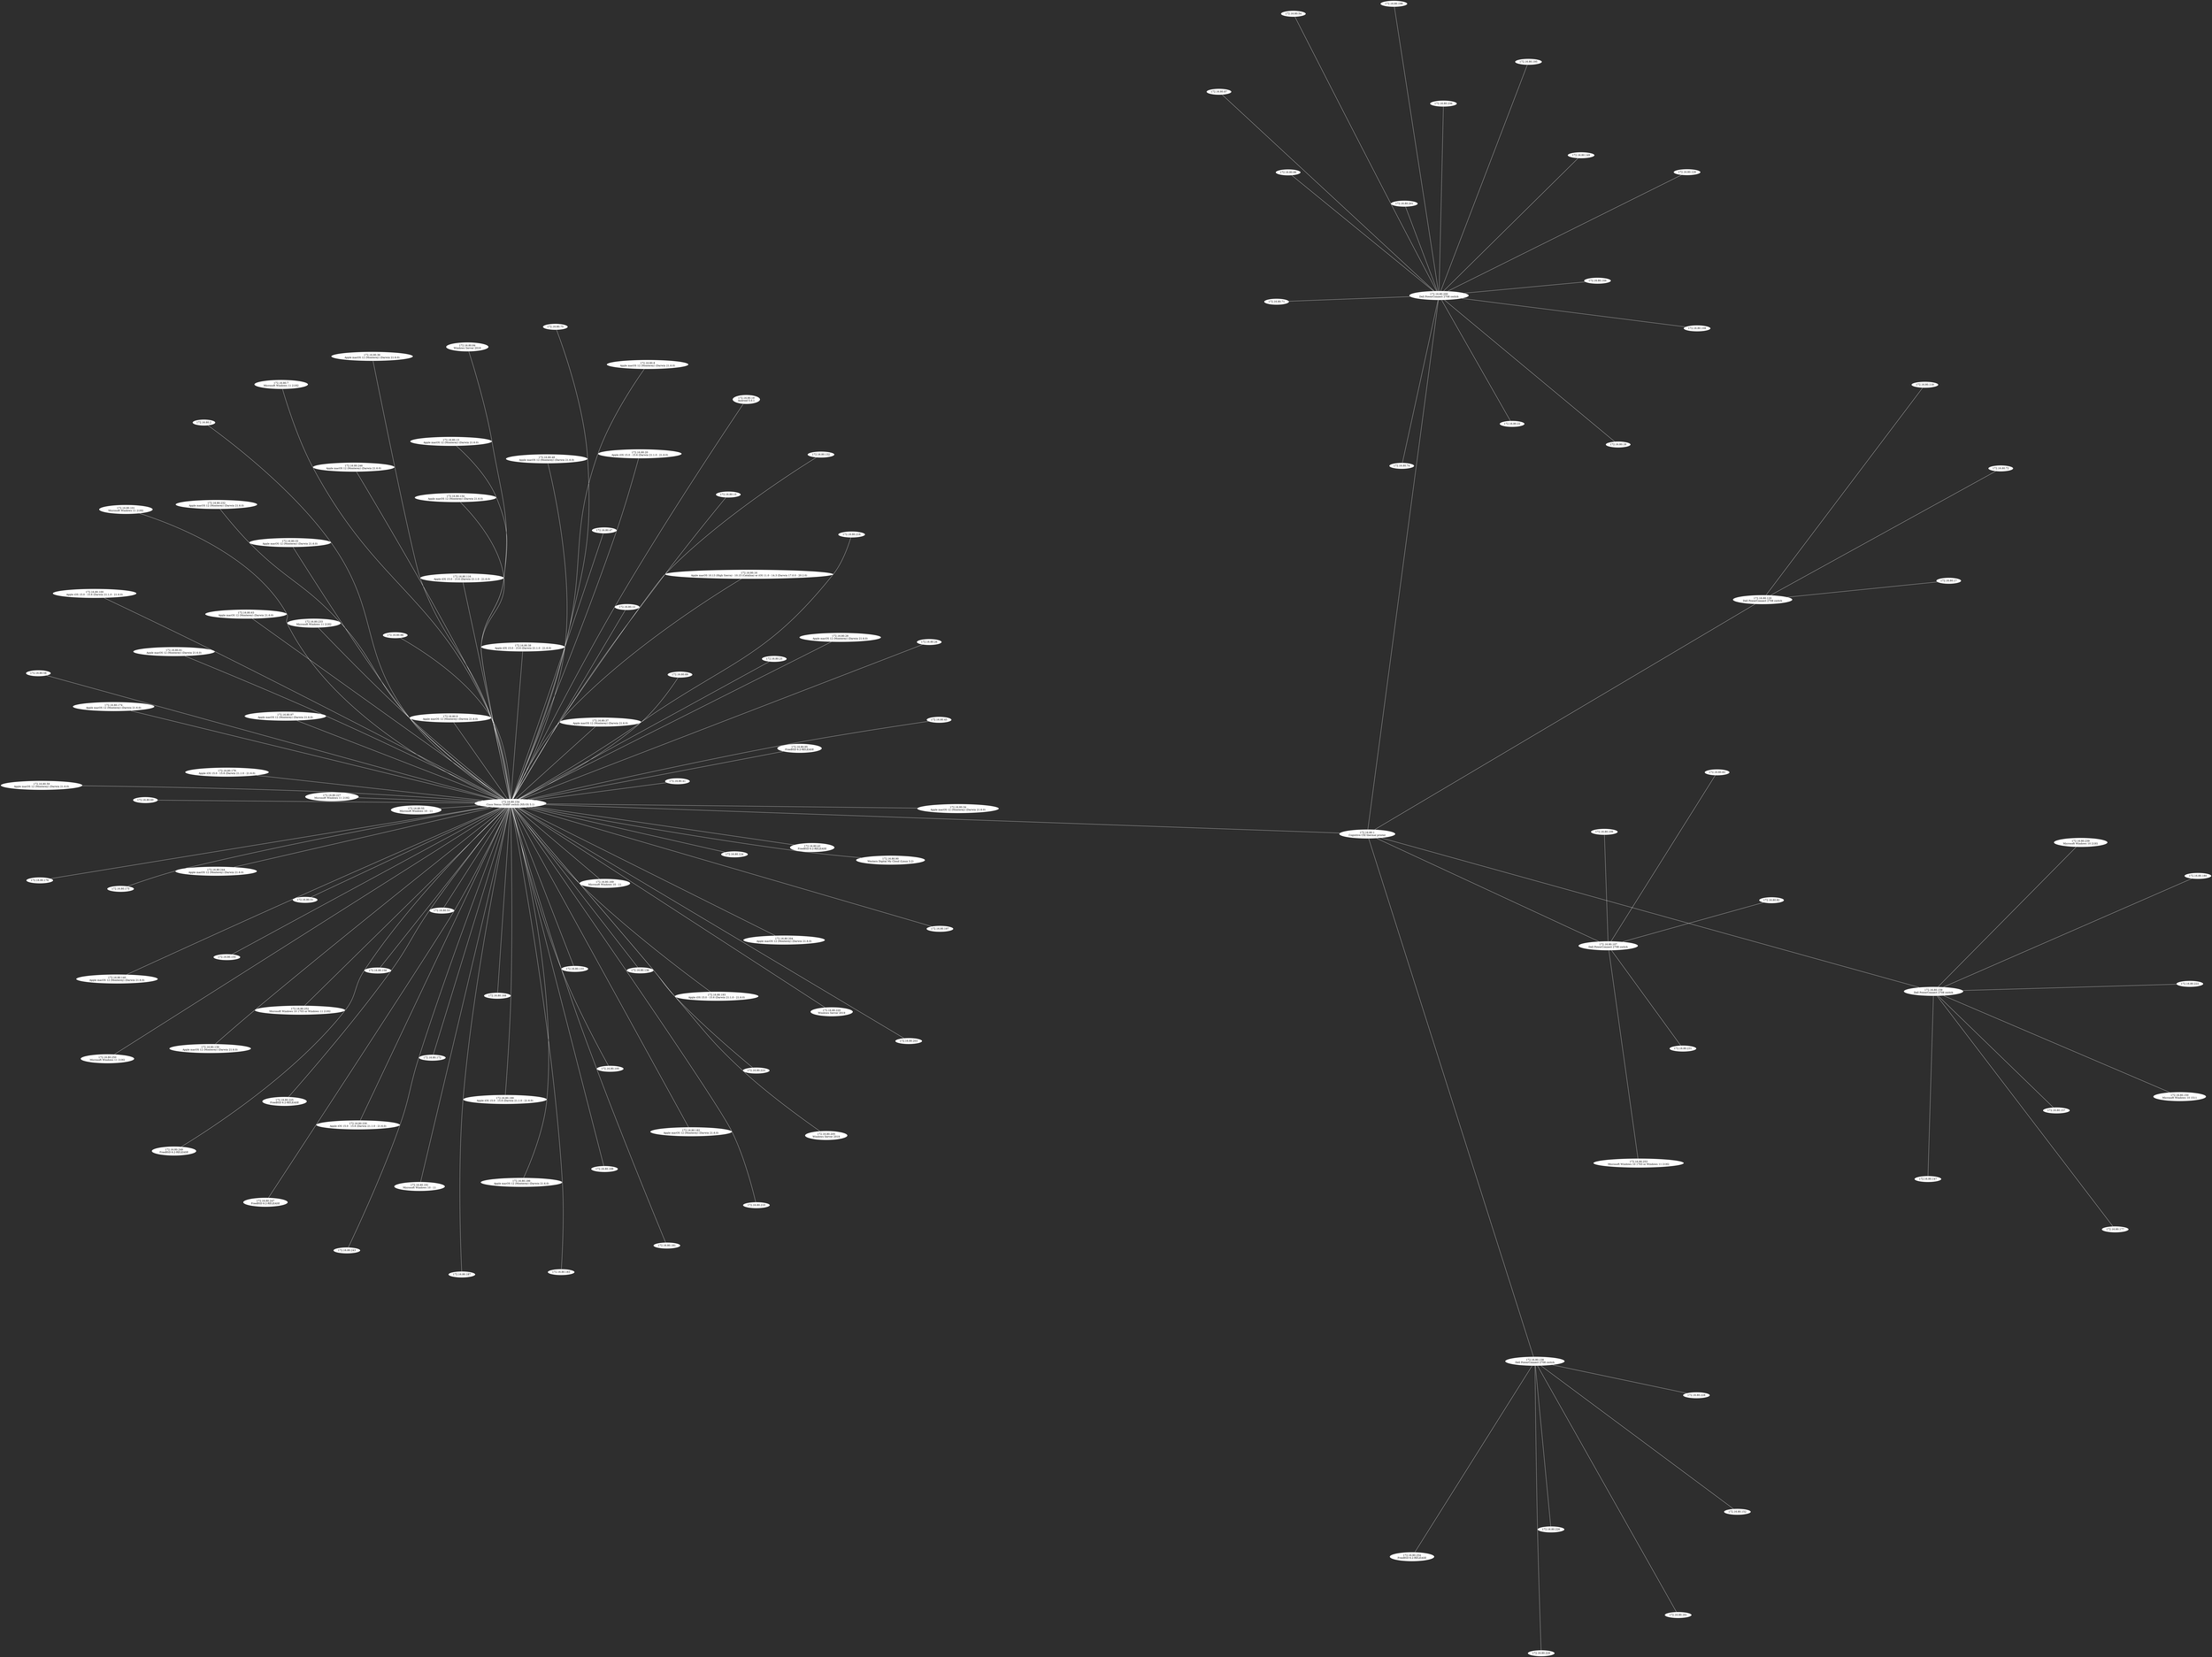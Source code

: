 graph Network {
 layout=sfdp;
                bgcolor="#2E2E2E";
                overlap=scale;
                splines=true;
                sep="+0.5";
                nodesep=0.3;
                ranksep=0.4;

                node [style=filled, shape=ellipse, fillcolor="white", fontcolor="black", color="black", fontsize=14];
                edge [color="white", penwidth=1.2, len=0.4];  "172.16.80.41" [label="172.16.80.41\n"];
  "172.16.80.41" -- "172.16.80.154";
  "172.16.80.1" [label="172.16.80.1\nCognitive CXI thermal printer"];
  "172.16.80.74" [label="172.16.80.74\n"];
  "172.16.80.74" -- "172.16.80.200";
  "172.16.80.38" [label="172.16.80.38\nApple iOS 15.0 - 15.6 (Darwin 21.1.0 - 21.6.0)"];
  "172.16.80.38" -- "172.16.80.154";
  "172.16.80.9" [label="172.16.80.9\nApple macOS 12 (Monterey) (Darwin 21.6.0)"];
  "172.16.80.9" -- "172.16.80.154";
  "172.16.80.12" [label="172.16.80.12\n"];
  "172.16.80.12" -- "172.16.80.154";
  "172.16.80.33" [label="172.16.80.33\nApple macOS 12 (Monterey) (Darwin 21.6.0)"];
  "172.16.80.33" -- "172.16.80.154";
  "172.16.80.2" [label="172.16.80.2\n"];
  "172.16.80.2" -- "172.16.80.154";
  "172.16.80.7" [label="172.16.80.7\nMicrosoft Windows 11 21H2"];
  "172.16.80.7" -- "172.16.80.154";
  "172.16.80.36" [label="172.16.80.36\nApple macOS 12 (Monterey) (Darwin 21.6.0)"];
  "172.16.80.36" -- "172.16.80.154";
  "172.16.80.47" [label="172.16.80.47\n"];
  "172.16.80.47" -- "172.16.80.154";
  "172.16.80.13" [label="172.16.80.13\nApple macOS 12 (Monterey) (Darwin 21.6.0)"];
  "172.16.80.13" -- "172.16.80.154";
  "172.16.80.246" [label="172.16.80.246\nApple macOS 12 (Monterey) (Darwin 21.6.0)"];
  "172.16.80.246" -- "172.16.80.154";
  "172.16.80.134" [label="172.16.80.134\nApple macOS 12 (Monterey) (Darwin 21.6.0)"];
  "172.16.80.134" -- "172.16.80.154";
  "172.16.80.8" [label="172.16.80.8\nApple macOS 12 (Monterey) (Darwin 21.6.0)"];
  "172.16.80.8" -- "172.16.80.154";
  "172.16.80.48" [label="172.16.80.48\nApple macOS 12 (Monterey) (Darwin 21.6.0)"];
  "172.16.80.48" -- "172.16.80.154";
  "172.16.80.75" [label="172.16.80.75\n"];
  "172.16.80.75" -- "172.16.80.154";
  "172.16.80.84" [label="172.16.80.84\nWindows Server 2019"];
  "172.16.80.84" -- "172.16.80.154";
  "172.16.80.15" [label="172.16.80.15\n"];
  "172.16.80.15" -- "172.16.80.154";
  "172.16.80.132" [label="172.16.80.132\n"];
  "172.16.80.132" -- "172.16.80.154";
  "172.16.80.16" [label="172.16.80.16\nApple macOS 10.13 (High Sierra) - 10.15 (Catalina) or iOS 11.0 - 14.3 (Darwin 17.0.0 - 20.2.0)"];
  "172.16.80.16" -- "172.16.80.154";
  "172.16.80.17" [label="172.16.80.17\n"];
  "172.16.80.17" -- "172.16.80.120";
  "172.16.80.201" [label="172.16.80.201\n"];
  "172.16.80.201" -- "172.16.80.200";
  "172.16.80.18" [label="172.16.80.18\n"];
  "172.16.80.18" -- "172.16.80.200";
  "172.16.80.120" [label="172.16.80.120\nDell PowerConnect 2708 switch"];
  "172.16.80.120" -- "172.16.80.1";
  "172.16.80.200" [label="172.16.80.200\nDell PowerConnect 2708 switch"];
  "172.16.80.200" -- "172.16.80.1";
  "172.16.80.19" [label="172.16.80.19\nAndroid 5.0.1"];
  "172.16.80.19" -- "172.16.80.154";
  "172.16.80.20" [label="172.16.80.20\nApple iOS 15.0 - 15.6 (Darwin 21.1.0 - 21.6.0)"];
  "172.16.80.20" -- "172.16.80.154";
  "172.16.80.22" [label="172.16.80.22\n"];
  "172.16.80.22" -- "172.16.80.200";
  "172.16.80.25" [label="172.16.80.25\n"];
  "172.16.80.25" -- "172.16.80.154";
  "172.16.80.216" [label="172.16.80.216\n"];
  "172.16.80.216" -- "172.16.80.154";
  "172.16.80.69" [label="172.16.80.69\n"];
  "172.16.80.69" -- "172.16.80.154";
  "172.16.80.26" [label="172.16.80.26\n"];
  "172.16.80.26" -- "172.16.80.154";
  "172.16.80.28" [label="172.16.80.28\nApple macOS 12 (Monterey) (Darwin 21.6.0)"];
  "172.16.80.28" -- "172.16.80.154";
  "172.16.80.34" [label="172.16.80.34\nApple macOS 12 (Monterey) (Darwin 21.6.0)"];
  "172.16.80.34" -- "172.16.80.154";
  "172.16.80.45" [label="172.16.80.45\n"];
  "172.16.80.45" -- "172.16.80.154";
  "172.16.80.37" [label="172.16.80.37\nApple macOS 12 (Monterey) (Darwin 21.6.0)"];
  "172.16.80.37" -- "172.16.80.154";
  "172.16.80.95" [label="172.16.80.95\nFreeBSD 6.2-RELEASE"];
  "172.16.80.95" -- "172.16.80.154";
  "172.16.80.43" [label="172.16.80.43\nFreeBSD 6.2-RELEASE"];
  "172.16.80.43" -- "172.16.80.154";
  "172.16.80.90" [label="172.16.80.90\nWestern Digital My Cloud (Linux 3.2)"];
  "172.16.80.90" -- "172.16.80.154";
  "172.16.80.227" [label="172.16.80.227\nMicrosoft Windows 11 21H2"];
  "172.16.80.227" -- "172.16.80.154";
  "172.16.80.119" [label="172.16.80.119\n"];
  "172.16.80.119" -- "172.16.80.120";
  "172.16.80.51" [label="172.16.80.51\n"];
  "172.16.80.51" -- "172.16.80.154";
  "172.16.80.53" [label="172.16.80.53\n"];
  "172.16.80.53" -- "172.16.80.154";
  "172.16.80.54" [label="172.16.80.54\n"];
  "172.16.80.54" -- "172.16.80.200";
  "172.16.80.55" [label="172.16.80.55\nMicrosoft Windows 10 - 11"];
  "172.16.80.55" -- "172.16.80.154";
  "172.16.80.58" [label="172.16.80.58\n"];
  "172.16.80.58" -- "172.16.80.154";
  "172.16.80.106" [label="172.16.80.106\n"];
  "172.16.80.106" -- "172.16.80.107";
  "172.16.80.59" [label="172.16.80.59\nApple macOS 12 (Monterey) (Darwin 21.6.0)"];
  "172.16.80.59" -- "172.16.80.154";
  "172.16.80.107" [label="172.16.80.107\nDell PowerConnect 2708 switch"];
  "172.16.80.107" -- "172.16.80.1";
  "172.16.80.60" [label="172.16.80.60\n"];
  "172.16.80.60" -- "172.16.80.154";
  "172.16.80.61" [label="172.16.80.61\nApple macOS 12 (Monterey) (Darwin 21.6.0)"];
  "172.16.80.61" -- "172.16.80.154";
  "172.16.80.63" [label="172.16.80.63\nApple macOS 12 (Monterey) (Darwin 21.6.0)"];
  "172.16.80.63" -- "172.16.80.154";
  "172.16.80.228" [label="172.16.80.228\n"];
  "172.16.80.228" -- "172.16.80.138";
  "172.16.80.71" [label="172.16.80.71\n"];
  "172.16.80.71" -- "172.16.80.200";
  "172.16.80.116" [label="172.16.80.116\nApple iOS 15.0 - 15.6 (Darwin 21.1.0 - 21.6.0)"];
  "172.16.80.116" -- "172.16.80.154";
  "172.16.80.72" [label="172.16.80.72\n"];
  "172.16.80.72" -- "172.16.80.120";
  "172.16.80.83" [label="172.16.80.83\n"];
  "172.16.80.83" -- "172.16.80.107";
  "172.16.80.82" [label="172.16.80.82\n"];
  "172.16.80.82" -- "172.16.80.107";
  "172.16.80.87" [label="172.16.80.87\n"];
  "172.16.80.87" -- "172.16.80.200";
  "172.16.80.98" [label="172.16.80.98\n"];
  "172.16.80.98" -- "172.16.80.154";
  "172.16.80.97" [label="172.16.80.97\nApple macOS 12 (Monterey) (Darwin 21.6.0)"];
  "172.16.80.97" -- "172.16.80.154";
  "172.16.80.99" [label="172.16.80.99\n"];
  "172.16.80.99" -- "172.16.80.200";
  "172.16.80.100" [label="172.16.80.100\nApple iOS 15.0 - 15.6 (Darwin 21.1.0 - 21.6.0)"];
  "172.16.80.100" -- "172.16.80.154";
  "172.16.80.232" [label="172.16.80.232\nApple macOS 12 (Monterey) (Darwin 21.6.0)"];
  "172.16.80.232" -- "172.16.80.154";
  "172.16.80.101" [label="172.16.80.101\nMicrosoft Windows 11 21H2"];
  "172.16.80.101" -- "172.16.80.154";
  "172.16.80.233" [label="172.16.80.233\nMicrosoft Windows 11 21H2"];
  "172.16.80.233" -- "172.16.80.154";
  "172.16.80.105" [label="172.16.80.105\n"];
  "172.16.80.105" -- "172.16.80.154";
  "172.16.80.108" [label="172.16.80.108\n"];
  "172.16.80.108" -- "172.16.80.200";
  "172.16.80.124" [label="172.16.80.124\n"];
  "172.16.80.124" -- "172.16.80.154";
  "172.16.80.129" [label="172.16.80.129\n"];
  "172.16.80.129" -- "172.16.80.200";
  "172.16.80.133" [label="172.16.80.133\n"];
  "172.16.80.133" -- "172.16.80.154";
  "172.16.80.136" [label="172.16.80.136\n"];
  "172.16.80.136" -- "172.16.80.154";
  "172.16.80.244" [label="172.16.80.244\nApple macOS 12 (Monterey) (Darwin 21.6.0)"];
  "172.16.80.244" -- "172.16.80.154";
  "172.16.80.138" [label="172.16.80.138\nDell PowerConnect 2708 switch"];
  "172.16.80.138" -- "172.16.80.1";
  "172.16.80.139" [label="172.16.80.139\nApple macOS 12 (Monterey) (Darwin 21.6.0)"];
  "172.16.80.139" -- "172.16.80.154";
  "172.16.80.140" [label="172.16.80.140\nApple macOS 12 (Monterey) (Darwin 21.6.0)"];
  "172.16.80.140" -- "172.16.80.154";
  "172.16.80.144" [label="172.16.80.144\n"];
  "172.16.80.144" -- "172.16.80.200";
  "172.16.80.147" [label="172.16.80.147\n"];
  "172.16.80.147" -- "172.16.80.159";
  "172.16.80.149" [label="172.16.80.149\n"];
  "172.16.80.149" -- "172.16.80.200";
  "172.16.80.150" [label="172.16.80.150\nMicrosoft Windows 10 1511"];
  "172.16.80.150" -- "172.16.80.159";
  "172.16.80.152" [label="172.16.80.152\n"];
  "172.16.80.152" -- "172.16.80.138";
  "172.16.80.154" [label="172.16.80.154\nCisco Nexus 5548P switch (NX-OS 5.1)"];
  "172.16.80.154" -- "172.16.80.1";
  "172.16.80.155" [label="172.16.80.155\n"];
  "172.16.80.155" -- "172.16.80.154";
  "172.16.80.157" [label="172.16.80.157\n"];
  "172.16.80.157" -- "172.16.80.159";
  "172.16.80.158" [label="172.16.80.158\n"];
  "172.16.80.158" -- "172.16.80.154";
  "172.16.80.159" [label="172.16.80.159\nDell PowerConnect 2708 switch"];
  "172.16.80.159" -- "172.16.80.1";
  "172.16.80.161" [label="172.16.80.161\n"];
  "172.16.80.161" -- "172.16.80.138";
  "172.16.80.168" [label="172.16.80.168\n"];
  "172.16.80.168" -- "172.16.80.154";
  "172.16.80.169" [label="172.16.80.169\nMicrosoft Windows 10 - 11"];
  "172.16.80.169" -- "172.16.80.154";
  "172.16.80.172" [label="172.16.80.172\n"];
  "172.16.80.172" -- "172.16.80.154";
  "172.16.80.174" [label="172.16.80.174\nApple macOS 12 (Monterey) (Darwin 21.6.0)"];
  "172.16.80.174" -- "172.16.80.154";
  "172.16.80.175" [label="172.16.80.175\n"];
  "172.16.80.175" -- "172.16.80.154";
  "172.16.80.176" [label="172.16.80.176\n"];
  "172.16.80.176" -- "172.16.80.154";
  "172.16.80.177" [label="172.16.80.177\n"];
  "172.16.80.177" -- "172.16.80.159";
  "172.16.80.179" [label="172.16.80.179\nApple iOS 15.0 - 15.6 (Darwin 21.1.0 - 21.6.0)"];
  "172.16.80.179" -- "172.16.80.154";
  "172.16.80.180" [label="172.16.80.180\n"];
  "172.16.80.180" -- "172.16.80.159";
  "172.16.80.181" [label="172.16.80.181\n"];
  "172.16.80.181" -- "172.16.80.154";
  "172.16.80.182" [label="172.16.80.182\nApple macOS 12 (Monterey) (Darwin 21.6.0)"];
  "172.16.80.182" -- "172.16.80.154";
  "172.16.80.183" [label="172.16.80.183\n"];
  "172.16.80.183" -- "172.16.80.154";
  "172.16.80.186" [label="172.16.80.186\nApple macOS 12 (Monterey) (Darwin 21.6.0)"];
  "172.16.80.186" -- "172.16.80.154";
  "172.16.80.187" [label="172.16.80.187\n"];
  "172.16.80.187" -- "172.16.80.154";
  "172.16.80.188" [label="172.16.80.188\n"];
  "172.16.80.188" -- "172.16.80.154";
  "172.16.80.190" [label="172.16.80.190\nApple iOS 15.0 - 15.6 (Darwin 21.1.0 - 21.6.0)"];
  "172.16.80.190" -- "172.16.80.154";
  "172.16.80.191" [label="172.16.80.191\nMicrosoft Windows 10 - 11"];
  "172.16.80.191" -- "172.16.80.154";
  "172.16.80.193" [label="172.16.80.193\nApple iOS 15.0 - 15.6 (Darwin 21.1.0 - 21.6.0)"];
  "172.16.80.193" -- "172.16.80.154";
  "172.16.80.195" [label="172.16.80.195\n"];
  "172.16.80.195" -- "172.16.80.200";
  "172.16.80.197" [label="172.16.80.197\n"];
  "172.16.80.197" -- "172.16.80.154";
  "172.16.80.198" [label="172.16.80.198\n"];
  "172.16.80.198" -- "172.16.80.200";
  "172.16.80.203" [label="172.16.80.203\n"];
  "172.16.80.203" -- "172.16.80.154";
  "172.16.80.204" [label="172.16.80.204\nApple macOS 12 (Monterey) (Darwin 21.6.0)"];
  "172.16.80.204" -- "172.16.80.154";
  "172.16.80.205" [label="172.16.80.205\nWindows Server 2019"];
  "172.16.80.205" -- "172.16.80.154";
  "172.16.80.210" [label="172.16.80.210\n"];
  "172.16.80.210" -- "172.16.80.154";
  "172.16.80.220" [label="172.16.80.220\nWindows Server 2019"];
  "172.16.80.220" -- "172.16.80.154";
  "172.16.80.222" [label="172.16.80.222\n"];
  "172.16.80.222" -- "172.16.80.159";
  "172.16.80.223" [label="172.16.80.223\n"];
  "172.16.80.223" -- "172.16.80.154";
  "172.16.80.225" [label="172.16.80.225\nFreeBSD 6.2-RELEASE"];
  "172.16.80.225" -- "172.16.80.154";
  "172.16.80.226" [label="172.16.80.226\n"];
  "172.16.80.226" -- "172.16.80.138";
  "172.16.80.229" [label="172.16.80.229\n"];
  "172.16.80.229" -- "172.16.80.138";
  "172.16.80.230" [label="172.16.80.230\nApple iOS 15.0 - 15.6 (Darwin 21.1.0 - 21.6.0)"];
  "172.16.80.230" -- "172.16.80.154";
  "172.16.80.231" [label="172.16.80.231\n"];
  "172.16.80.231" -- "172.16.80.107";
  "172.16.80.236" [label="172.16.80.236\n"];
  "172.16.80.236" -- "172.16.80.200";
  "172.16.80.239" [label="172.16.80.239\nMicrosoft Windows 10 21H1"];
  "172.16.80.239" -- "172.16.80.159";
  "172.16.80.243" [label="172.16.80.243\n"];
  "172.16.80.243" -- "172.16.80.154";
  "172.16.80.247" [label="172.16.80.247\nFreeBSD 6.2-RELEASE"];
  "172.16.80.247" -- "172.16.80.154";
  "172.16.80.249" [label="172.16.80.249\nFreeBSD 6.2-RELEASE"];
  "172.16.80.249" -- "172.16.80.154";
  "172.16.80.250" [label="172.16.80.250\nMicrosoft Windows 11 21H2"];
  "172.16.80.250" -- "172.16.80.154";
  "172.16.80.252" [label="172.16.80.252\nMicrosoft Windows 10 1703 or Windows 11 21H2"];
  "172.16.80.252" -- "172.16.80.154";
  "172.16.80.253" [label="172.16.80.253\nMicrosoft Windows 10 1703 or Windows 11 21H2"];
  "172.16.80.253" -- "172.16.80.107";
  "172.16.80.254" [label="172.16.80.254\nFreeBSD 6.2-RELEASE"];
  "172.16.80.254" -- "172.16.80.138";
}
